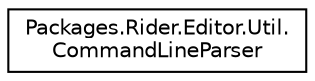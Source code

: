 digraph "Graphical Class Hierarchy"
{
 // LATEX_PDF_SIZE
  edge [fontname="Helvetica",fontsize="10",labelfontname="Helvetica",labelfontsize="10"];
  node [fontname="Helvetica",fontsize="10",shape=record];
  rankdir="LR";
  Node0 [label="Packages.Rider.Editor.Util.\lCommandLineParser",height=0.2,width=0.4,color="black", fillcolor="white", style="filled",URL="$class_packages_1_1_rider_1_1_editor_1_1_util_1_1_command_line_parser.html",tooltip=" "];
}
